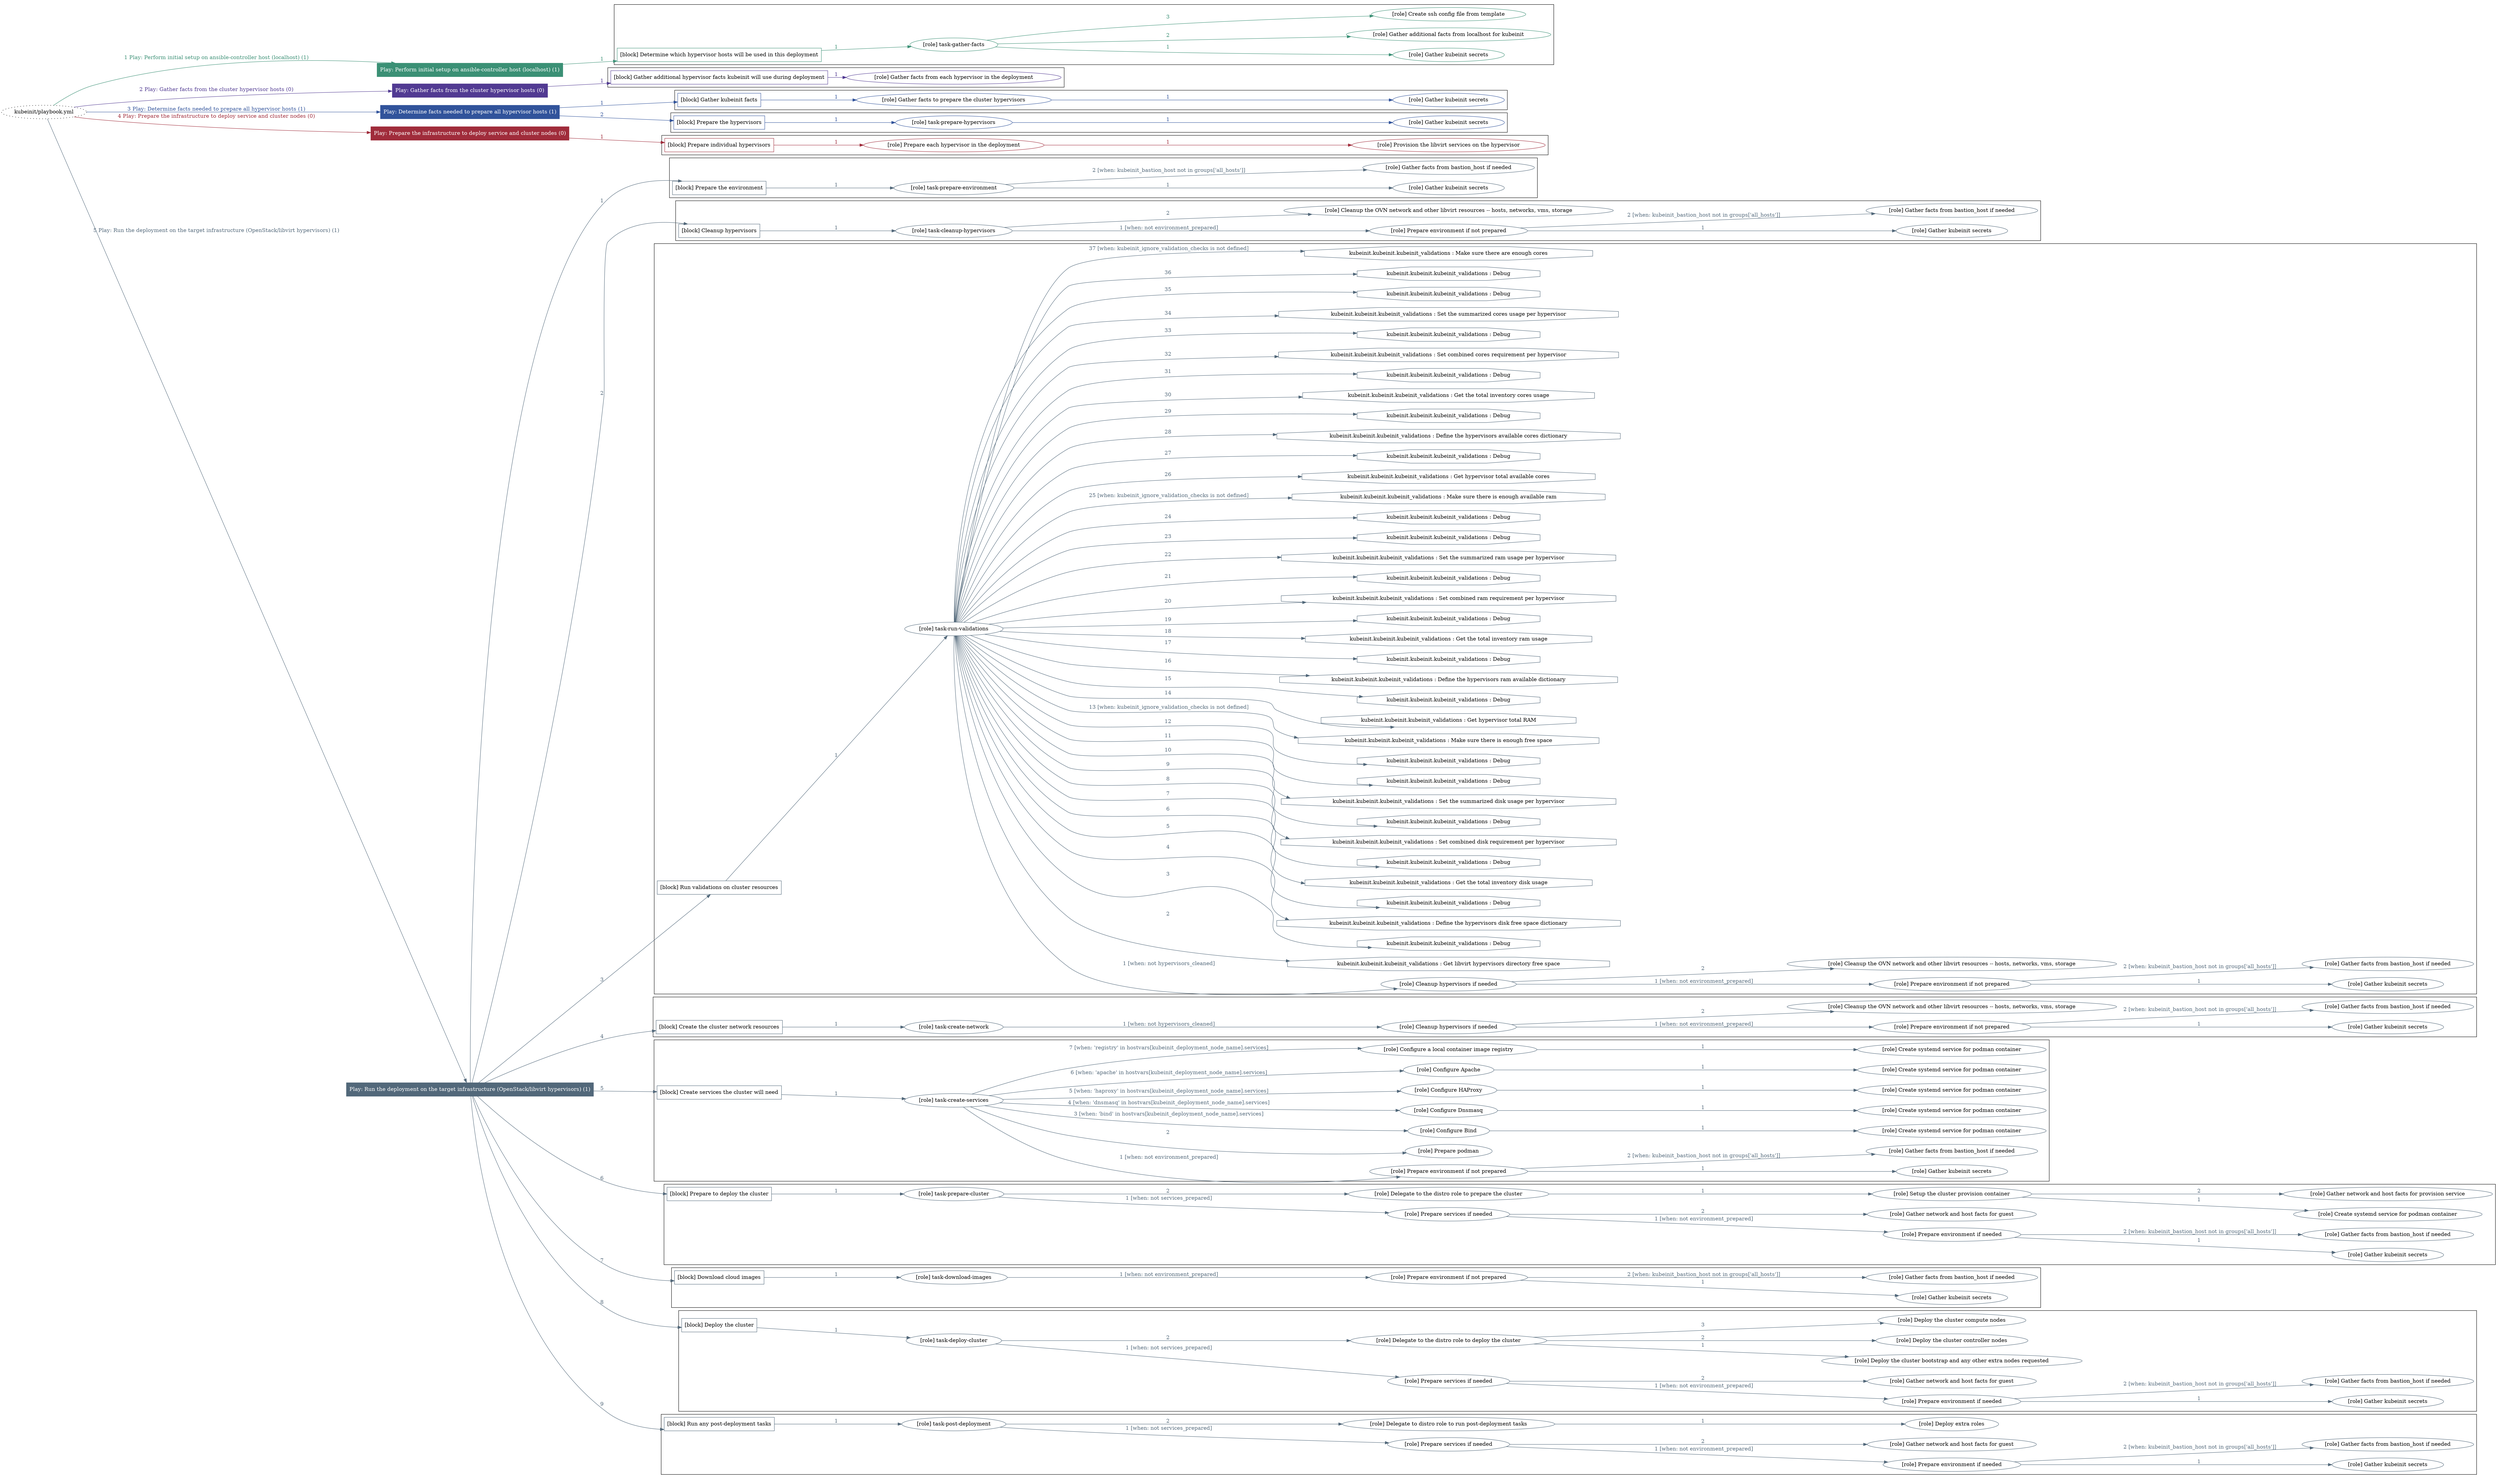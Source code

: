 digraph {
	graph [concentrate=true ordering=in rankdir=LR ratio=fill]
	edge [esep=5 sep=10]
	"kubeinit/playbook.yml" [URL="/home/runner/work/kubeinit/kubeinit/kubeinit/playbook.yml" id=playbook_5d31e60b style=dotted]
	"kubeinit/playbook.yml" -> play_1c971788 [label="1 Play: Perform initial setup on ansible-controller host (localhost) (1)" color="#3b9075" fontcolor="#3b9075" id=edge_play_1c971788 labeltooltip="1 Play: Perform initial setup on ansible-controller host (localhost) (1)" tooltip="1 Play: Perform initial setup on ansible-controller host (localhost) (1)"]
	subgraph "Play: Perform initial setup on ansible-controller host (localhost) (1)" {
		play_1c971788 [label="Play: Perform initial setup on ansible-controller host (localhost) (1)" URL="/home/runner/work/kubeinit/kubeinit/kubeinit/playbook.yml" color="#3b9075" fontcolor="#ffffff" id=play_1c971788 shape=box style=filled tooltip=localhost]
		play_1c971788 -> block_a766f382 [label=1 color="#3b9075" fontcolor="#3b9075" id=edge_block_a766f382 labeltooltip=1 tooltip=1]
		subgraph cluster_block_a766f382 {
			block_a766f382 [label="[block] Determine which hypervisor hosts will be used in this deployment" URL="/home/runner/work/kubeinit/kubeinit/kubeinit/playbook.yml" color="#3b9075" id=block_a766f382 labeltooltip="Determine which hypervisor hosts will be used in this deployment" shape=box tooltip="Determine which hypervisor hosts will be used in this deployment"]
			block_a766f382 -> role_23d8dadd [label="1 " color="#3b9075" fontcolor="#3b9075" id=edge_role_23d8dadd labeltooltip="1 " tooltip="1 "]
			subgraph "task-gather-facts" {
				role_23d8dadd [label="[role] task-gather-facts" URL="/home/runner/work/kubeinit/kubeinit/kubeinit/playbook.yml" color="#3b9075" id=role_23d8dadd tooltip="task-gather-facts"]
				role_23d8dadd -> role_c03115ad [label="1 " color="#3b9075" fontcolor="#3b9075" id=edge_role_c03115ad labeltooltip="1 " tooltip="1 "]
				subgraph "Gather kubeinit secrets" {
					role_c03115ad [label="[role] Gather kubeinit secrets" URL="/home/runner/.ansible/collections/ansible_collections/kubeinit/kubeinit/roles/kubeinit_prepare/tasks/build_hypervisors_group.yml" color="#3b9075" id=role_c03115ad tooltip="Gather kubeinit secrets"]
				}
				role_23d8dadd -> role_05a615e3 [label="2 " color="#3b9075" fontcolor="#3b9075" id=edge_role_05a615e3 labeltooltip="2 " tooltip="2 "]
				subgraph "Gather additional facts from localhost for kubeinit" {
					role_05a615e3 [label="[role] Gather additional facts from localhost for kubeinit" URL="/home/runner/.ansible/collections/ansible_collections/kubeinit/kubeinit/roles/kubeinit_prepare/tasks/build_hypervisors_group.yml" color="#3b9075" id=role_05a615e3 tooltip="Gather additional facts from localhost for kubeinit"]
				}
				role_23d8dadd -> role_00711fb8 [label="3 " color="#3b9075" fontcolor="#3b9075" id=edge_role_00711fb8 labeltooltip="3 " tooltip="3 "]
				subgraph "Create ssh config file from template" {
					role_00711fb8 [label="[role] Create ssh config file from template" URL="/home/runner/.ansible/collections/ansible_collections/kubeinit/kubeinit/roles/kubeinit_prepare/tasks/build_hypervisors_group.yml" color="#3b9075" id=role_00711fb8 tooltip="Create ssh config file from template"]
				}
			}
		}
	}
	"kubeinit/playbook.yml" -> play_32e07169 [label="2 Play: Gather facts from the cluster hypervisor hosts (0)" color="#513a92" fontcolor="#513a92" id=edge_play_32e07169 labeltooltip="2 Play: Gather facts from the cluster hypervisor hosts (0)" tooltip="2 Play: Gather facts from the cluster hypervisor hosts (0)"]
	subgraph "Play: Gather facts from the cluster hypervisor hosts (0)" {
		play_32e07169 [label="Play: Gather facts from the cluster hypervisor hosts (0)" URL="/home/runner/work/kubeinit/kubeinit/kubeinit/playbook.yml" color="#513a92" fontcolor="#ffffff" id=play_32e07169 shape=box style=filled tooltip="Play: Gather facts from the cluster hypervisor hosts (0)"]
		play_32e07169 -> block_b8dd9a0e [label=1 color="#513a92" fontcolor="#513a92" id=edge_block_b8dd9a0e labeltooltip=1 tooltip=1]
		subgraph cluster_block_b8dd9a0e {
			block_b8dd9a0e [label="[block] Gather additional hypervisor facts kubeinit will use during deployment" URL="/home/runner/work/kubeinit/kubeinit/kubeinit/playbook.yml" color="#513a92" id=block_b8dd9a0e labeltooltip="Gather additional hypervisor facts kubeinit will use during deployment" shape=box tooltip="Gather additional hypervisor facts kubeinit will use during deployment"]
			block_b8dd9a0e -> role_608d0af1 [label="1 " color="#513a92" fontcolor="#513a92" id=edge_role_608d0af1 labeltooltip="1 " tooltip="1 "]
			subgraph "Gather facts from each hypervisor in the deployment" {
				role_608d0af1 [label="[role] Gather facts from each hypervisor in the deployment" URL="/home/runner/work/kubeinit/kubeinit/kubeinit/playbook.yml" color="#513a92" id=role_608d0af1 tooltip="Gather facts from each hypervisor in the deployment"]
			}
		}
	}
	"kubeinit/playbook.yml" -> play_52f2bfef [label="3 Play: Determine facts needed to prepare all hypervisor hosts (1)" color="#31539b" fontcolor="#31539b" id=edge_play_52f2bfef labeltooltip="3 Play: Determine facts needed to prepare all hypervisor hosts (1)" tooltip="3 Play: Determine facts needed to prepare all hypervisor hosts (1)"]
	subgraph "Play: Determine facts needed to prepare all hypervisor hosts (1)" {
		play_52f2bfef [label="Play: Determine facts needed to prepare all hypervisor hosts (1)" URL="/home/runner/work/kubeinit/kubeinit/kubeinit/playbook.yml" color="#31539b" fontcolor="#ffffff" id=play_52f2bfef shape=box style=filled tooltip=localhost]
		play_52f2bfef -> block_519661fa [label=1 color="#31539b" fontcolor="#31539b" id=edge_block_519661fa labeltooltip=1 tooltip=1]
		subgraph cluster_block_519661fa {
			block_519661fa [label="[block] Gather kubeinit facts" URL="/home/runner/work/kubeinit/kubeinit/kubeinit/playbook.yml" color="#31539b" id=block_519661fa labeltooltip="Gather kubeinit facts" shape=box tooltip="Gather kubeinit facts"]
			block_519661fa -> role_8f1acb1c [label="1 " color="#31539b" fontcolor="#31539b" id=edge_role_8f1acb1c labeltooltip="1 " tooltip="1 "]
			subgraph "Gather facts to prepare the cluster hypervisors" {
				role_8f1acb1c [label="[role] Gather facts to prepare the cluster hypervisors" URL="/home/runner/work/kubeinit/kubeinit/kubeinit/playbook.yml" color="#31539b" id=role_8f1acb1c tooltip="Gather facts to prepare the cluster hypervisors"]
				role_8f1acb1c -> role_da554886 [label="1 " color="#31539b" fontcolor="#31539b" id=edge_role_da554886 labeltooltip="1 " tooltip="1 "]
				subgraph "Gather kubeinit secrets" {
					role_da554886 [label="[role] Gather kubeinit secrets" URL="/home/runner/.ansible/collections/ansible_collections/kubeinit/kubeinit/roles/kubeinit_prepare/tasks/gather_kubeinit_facts.yml" color="#31539b" id=role_da554886 tooltip="Gather kubeinit secrets"]
				}
			}
		}
		play_52f2bfef -> block_fb80df4c [label=2 color="#31539b" fontcolor="#31539b" id=edge_block_fb80df4c labeltooltip=2 tooltip=2]
		subgraph cluster_block_fb80df4c {
			block_fb80df4c [label="[block] Prepare the hypervisors" URL="/home/runner/work/kubeinit/kubeinit/kubeinit/playbook.yml" color="#31539b" id=block_fb80df4c labeltooltip="Prepare the hypervisors" shape=box tooltip="Prepare the hypervisors"]
			block_fb80df4c -> role_0a3ae1f5 [label="1 " color="#31539b" fontcolor="#31539b" id=edge_role_0a3ae1f5 labeltooltip="1 " tooltip="1 "]
			subgraph "task-prepare-hypervisors" {
				role_0a3ae1f5 [label="[role] task-prepare-hypervisors" URL="/home/runner/work/kubeinit/kubeinit/kubeinit/playbook.yml" color="#31539b" id=role_0a3ae1f5 tooltip="task-prepare-hypervisors"]
				role_0a3ae1f5 -> role_85721c47 [label="1 " color="#31539b" fontcolor="#31539b" id=edge_role_85721c47 labeltooltip="1 " tooltip="1 "]
				subgraph "Gather kubeinit secrets" {
					role_85721c47 [label="[role] Gather kubeinit secrets" URL="/home/runner/.ansible/collections/ansible_collections/kubeinit/kubeinit/roles/kubeinit_prepare/tasks/gather_kubeinit_facts.yml" color="#31539b" id=role_85721c47 tooltip="Gather kubeinit secrets"]
				}
			}
		}
	}
	"kubeinit/playbook.yml" -> play_8fa222e4 [label="4 Play: Prepare the infrastructure to deploy service and cluster nodes (0)" color="#a02c3b" fontcolor="#a02c3b" id=edge_play_8fa222e4 labeltooltip="4 Play: Prepare the infrastructure to deploy service and cluster nodes (0)" tooltip="4 Play: Prepare the infrastructure to deploy service and cluster nodes (0)"]
	subgraph "Play: Prepare the infrastructure to deploy service and cluster nodes (0)" {
		play_8fa222e4 [label="Play: Prepare the infrastructure to deploy service and cluster nodes (0)" URL="/home/runner/work/kubeinit/kubeinit/kubeinit/playbook.yml" color="#a02c3b" fontcolor="#ffffff" id=play_8fa222e4 shape=box style=filled tooltip="Play: Prepare the infrastructure to deploy service and cluster nodes (0)"]
		play_8fa222e4 -> block_1b1c7660 [label=1 color="#a02c3b" fontcolor="#a02c3b" id=edge_block_1b1c7660 labeltooltip=1 tooltip=1]
		subgraph cluster_block_1b1c7660 {
			block_1b1c7660 [label="[block] Prepare individual hypervisors" URL="/home/runner/work/kubeinit/kubeinit/kubeinit/playbook.yml" color="#a02c3b" id=block_1b1c7660 labeltooltip="Prepare individual hypervisors" shape=box tooltip="Prepare individual hypervisors"]
			block_1b1c7660 -> role_a985fdc0 [label="1 " color="#a02c3b" fontcolor="#a02c3b" id=edge_role_a985fdc0 labeltooltip="1 " tooltip="1 "]
			subgraph "Prepare each hypervisor in the deployment" {
				role_a985fdc0 [label="[role] Prepare each hypervisor in the deployment" URL="/home/runner/work/kubeinit/kubeinit/kubeinit/playbook.yml" color="#a02c3b" id=role_a985fdc0 tooltip="Prepare each hypervisor in the deployment"]
				role_a985fdc0 -> role_d16a2cc2 [label="1 " color="#a02c3b" fontcolor="#a02c3b" id=edge_role_d16a2cc2 labeltooltip="1 " tooltip="1 "]
				subgraph "Provision the libvirt services on the hypervisor" {
					role_d16a2cc2 [label="[role] Provision the libvirt services on the hypervisor" URL="/home/runner/.ansible/collections/ansible_collections/kubeinit/kubeinit/roles/kubeinit_prepare/tasks/prepare_hypervisor.yml" color="#a02c3b" id=role_d16a2cc2 tooltip="Provision the libvirt services on the hypervisor"]
				}
			}
		}
	}
	"kubeinit/playbook.yml" -> play_1e77729e [label="5 Play: Run the deployment on the target infrastructure (OpenStack/libvirt hypervisors) (1)" color="#52687a" fontcolor="#52687a" id=edge_play_1e77729e labeltooltip="5 Play: Run the deployment on the target infrastructure (OpenStack/libvirt hypervisors) (1)" tooltip="5 Play: Run the deployment on the target infrastructure (OpenStack/libvirt hypervisors) (1)"]
	subgraph "Play: Run the deployment on the target infrastructure (OpenStack/libvirt hypervisors) (1)" {
		play_1e77729e [label="Play: Run the deployment on the target infrastructure (OpenStack/libvirt hypervisors) (1)" URL="/home/runner/work/kubeinit/kubeinit/kubeinit/playbook.yml" color="#52687a" fontcolor="#ffffff" id=play_1e77729e shape=box style=filled tooltip=localhost]
		play_1e77729e -> block_b70d5b44 [label=1 color="#52687a" fontcolor="#52687a" id=edge_block_b70d5b44 labeltooltip=1 tooltip=1]
		subgraph cluster_block_b70d5b44 {
			block_b70d5b44 [label="[block] Prepare the environment" URL="/home/runner/work/kubeinit/kubeinit/kubeinit/playbook.yml" color="#52687a" id=block_b70d5b44 labeltooltip="Prepare the environment" shape=box tooltip="Prepare the environment"]
			block_b70d5b44 -> role_f76ea61f [label="1 " color="#52687a" fontcolor="#52687a" id=edge_role_f76ea61f labeltooltip="1 " tooltip="1 "]
			subgraph "task-prepare-environment" {
				role_f76ea61f [label="[role] task-prepare-environment" URL="/home/runner/work/kubeinit/kubeinit/kubeinit/playbook.yml" color="#52687a" id=role_f76ea61f tooltip="task-prepare-environment"]
				role_f76ea61f -> role_86f7e32a [label="1 " color="#52687a" fontcolor="#52687a" id=edge_role_86f7e32a labeltooltip="1 " tooltip="1 "]
				subgraph "Gather kubeinit secrets" {
					role_86f7e32a [label="[role] Gather kubeinit secrets" URL="/home/runner/.ansible/collections/ansible_collections/kubeinit/kubeinit/roles/kubeinit_prepare/tasks/gather_kubeinit_facts.yml" color="#52687a" id=role_86f7e32a tooltip="Gather kubeinit secrets"]
				}
				role_f76ea61f -> role_10514e14 [label="2 [when: kubeinit_bastion_host not in groups['all_hosts']]" color="#52687a" fontcolor="#52687a" id=edge_role_10514e14 labeltooltip="2 [when: kubeinit_bastion_host not in groups['all_hosts']]" tooltip="2 [when: kubeinit_bastion_host not in groups['all_hosts']]"]
				subgraph "Gather facts from bastion_host if needed" {
					role_10514e14 [label="[role] Gather facts from bastion_host if needed" URL="/home/runner/.ansible/collections/ansible_collections/kubeinit/kubeinit/roles/kubeinit_prepare/tasks/main.yml" color="#52687a" id=role_10514e14 tooltip="Gather facts from bastion_host if needed"]
				}
			}
		}
		play_1e77729e -> block_bf39ce53 [label=2 color="#52687a" fontcolor="#52687a" id=edge_block_bf39ce53 labeltooltip=2 tooltip=2]
		subgraph cluster_block_bf39ce53 {
			block_bf39ce53 [label="[block] Cleanup hypervisors" URL="/home/runner/work/kubeinit/kubeinit/kubeinit/playbook.yml" color="#52687a" id=block_bf39ce53 labeltooltip="Cleanup hypervisors" shape=box tooltip="Cleanup hypervisors"]
			block_bf39ce53 -> role_2d940ea6 [label="1 " color="#52687a" fontcolor="#52687a" id=edge_role_2d940ea6 labeltooltip="1 " tooltip="1 "]
			subgraph "task-cleanup-hypervisors" {
				role_2d940ea6 [label="[role] task-cleanup-hypervisors" URL="/home/runner/work/kubeinit/kubeinit/kubeinit/playbook.yml" color="#52687a" id=role_2d940ea6 tooltip="task-cleanup-hypervisors"]
				role_2d940ea6 -> role_dfc39e0d [label="1 [when: not environment_prepared]" color="#52687a" fontcolor="#52687a" id=edge_role_dfc39e0d labeltooltip="1 [when: not environment_prepared]" tooltip="1 [when: not environment_prepared]"]
				subgraph "Prepare environment if not prepared" {
					role_dfc39e0d [label="[role] Prepare environment if not prepared" URL="/home/runner/.ansible/collections/ansible_collections/kubeinit/kubeinit/roles/kubeinit_libvirt/tasks/cleanup_hypervisors.yml" color="#52687a" id=role_dfc39e0d tooltip="Prepare environment if not prepared"]
					role_dfc39e0d -> role_b5c65786 [label="1 " color="#52687a" fontcolor="#52687a" id=edge_role_b5c65786 labeltooltip="1 " tooltip="1 "]
					subgraph "Gather kubeinit secrets" {
						role_b5c65786 [label="[role] Gather kubeinit secrets" URL="/home/runner/.ansible/collections/ansible_collections/kubeinit/kubeinit/roles/kubeinit_prepare/tasks/gather_kubeinit_facts.yml" color="#52687a" id=role_b5c65786 tooltip="Gather kubeinit secrets"]
					}
					role_dfc39e0d -> role_4a2d4b5d [label="2 [when: kubeinit_bastion_host not in groups['all_hosts']]" color="#52687a" fontcolor="#52687a" id=edge_role_4a2d4b5d labeltooltip="2 [when: kubeinit_bastion_host not in groups['all_hosts']]" tooltip="2 [when: kubeinit_bastion_host not in groups['all_hosts']]"]
					subgraph "Gather facts from bastion_host if needed" {
						role_4a2d4b5d [label="[role] Gather facts from bastion_host if needed" URL="/home/runner/.ansible/collections/ansible_collections/kubeinit/kubeinit/roles/kubeinit_prepare/tasks/main.yml" color="#52687a" id=role_4a2d4b5d tooltip="Gather facts from bastion_host if needed"]
					}
				}
				role_2d940ea6 -> role_8d423ed2 [label="2 " color="#52687a" fontcolor="#52687a" id=edge_role_8d423ed2 labeltooltip="2 " tooltip="2 "]
				subgraph "Cleanup the OVN network and other libvirt resources -- hosts, networks, vms, storage" {
					role_8d423ed2 [label="[role] Cleanup the OVN network and other libvirt resources -- hosts, networks, vms, storage" URL="/home/runner/.ansible/collections/ansible_collections/kubeinit/kubeinit/roles/kubeinit_libvirt/tasks/cleanup_hypervisors.yml" color="#52687a" id=role_8d423ed2 tooltip="Cleanup the OVN network and other libvirt resources -- hosts, networks, vms, storage"]
				}
			}
		}
		play_1e77729e -> block_95c84ca3 [label=3 color="#52687a" fontcolor="#52687a" id=edge_block_95c84ca3 labeltooltip=3 tooltip=3]
		subgraph cluster_block_95c84ca3 {
			block_95c84ca3 [label="[block] Run validations on cluster resources" URL="/home/runner/work/kubeinit/kubeinit/kubeinit/playbook.yml" color="#52687a" id=block_95c84ca3 labeltooltip="Run validations on cluster resources" shape=box tooltip="Run validations on cluster resources"]
			block_95c84ca3 -> role_ff6bd413 [label="1 " color="#52687a" fontcolor="#52687a" id=edge_role_ff6bd413 labeltooltip="1 " tooltip="1 "]
			subgraph "task-run-validations" {
				role_ff6bd413 [label="[role] task-run-validations" URL="/home/runner/work/kubeinit/kubeinit/kubeinit/playbook.yml" color="#52687a" id=role_ff6bd413 tooltip="task-run-validations"]
				role_ff6bd413 -> role_a6c9bdfe [label="1 [when: not hypervisors_cleaned]" color="#52687a" fontcolor="#52687a" id=edge_role_a6c9bdfe labeltooltip="1 [when: not hypervisors_cleaned]" tooltip="1 [when: not hypervisors_cleaned]"]
				subgraph "Cleanup hypervisors if needed" {
					role_a6c9bdfe [label="[role] Cleanup hypervisors if needed" URL="/home/runner/.ansible/collections/ansible_collections/kubeinit/kubeinit/roles/kubeinit_validations/tasks/main.yml" color="#52687a" id=role_a6c9bdfe tooltip="Cleanup hypervisors if needed"]
					role_a6c9bdfe -> role_f3083b2d [label="1 [when: not environment_prepared]" color="#52687a" fontcolor="#52687a" id=edge_role_f3083b2d labeltooltip="1 [when: not environment_prepared]" tooltip="1 [when: not environment_prepared]"]
					subgraph "Prepare environment if not prepared" {
						role_f3083b2d [label="[role] Prepare environment if not prepared" URL="/home/runner/.ansible/collections/ansible_collections/kubeinit/kubeinit/roles/kubeinit_libvirt/tasks/cleanup_hypervisors.yml" color="#52687a" id=role_f3083b2d tooltip="Prepare environment if not prepared"]
						role_f3083b2d -> role_7a4421e3 [label="1 " color="#52687a" fontcolor="#52687a" id=edge_role_7a4421e3 labeltooltip="1 " tooltip="1 "]
						subgraph "Gather kubeinit secrets" {
							role_7a4421e3 [label="[role] Gather kubeinit secrets" URL="/home/runner/.ansible/collections/ansible_collections/kubeinit/kubeinit/roles/kubeinit_prepare/tasks/gather_kubeinit_facts.yml" color="#52687a" id=role_7a4421e3 tooltip="Gather kubeinit secrets"]
						}
						role_f3083b2d -> role_6cd1233b [label="2 [when: kubeinit_bastion_host not in groups['all_hosts']]" color="#52687a" fontcolor="#52687a" id=edge_role_6cd1233b labeltooltip="2 [when: kubeinit_bastion_host not in groups['all_hosts']]" tooltip="2 [when: kubeinit_bastion_host not in groups['all_hosts']]"]
						subgraph "Gather facts from bastion_host if needed" {
							role_6cd1233b [label="[role] Gather facts from bastion_host if needed" URL="/home/runner/.ansible/collections/ansible_collections/kubeinit/kubeinit/roles/kubeinit_prepare/tasks/main.yml" color="#52687a" id=role_6cd1233b tooltip="Gather facts from bastion_host if needed"]
						}
					}
					role_a6c9bdfe -> role_ae08d37c [label="2 " color="#52687a" fontcolor="#52687a" id=edge_role_ae08d37c labeltooltip="2 " tooltip="2 "]
					subgraph "Cleanup the OVN network and other libvirt resources -- hosts, networks, vms, storage" {
						role_ae08d37c [label="[role] Cleanup the OVN network and other libvirt resources -- hosts, networks, vms, storage" URL="/home/runner/.ansible/collections/ansible_collections/kubeinit/kubeinit/roles/kubeinit_libvirt/tasks/cleanup_hypervisors.yml" color="#52687a" id=role_ae08d37c tooltip="Cleanup the OVN network and other libvirt resources -- hosts, networks, vms, storage"]
					}
				}
				task_b4bfee08 [label="kubeinit.kubeinit.kubeinit_validations : Get libvirt hypervisors directory free space" URL="/home/runner/.ansible/collections/ansible_collections/kubeinit/kubeinit/roles/kubeinit_validations/tasks/10_libvirt_free_space.yml" color="#52687a" id=task_b4bfee08 shape=octagon tooltip="kubeinit.kubeinit.kubeinit_validations : Get libvirt hypervisors directory free space"]
				role_ff6bd413 -> task_b4bfee08 [label="2 " color="#52687a" fontcolor="#52687a" id=edge_task_b4bfee08 labeltooltip="2 " tooltip="2 "]
				task_ca180011 [label="kubeinit.kubeinit.kubeinit_validations : Debug" URL="/home/runner/.ansible/collections/ansible_collections/kubeinit/kubeinit/roles/kubeinit_validations/tasks/10_libvirt_free_space.yml" color="#52687a" id=task_ca180011 shape=octagon tooltip="kubeinit.kubeinit.kubeinit_validations : Debug"]
				role_ff6bd413 -> task_ca180011 [label="3 " color="#52687a" fontcolor="#52687a" id=edge_task_ca180011 labeltooltip="3 " tooltip="3 "]
				task_59ee5758 [label="kubeinit.kubeinit.kubeinit_validations : Define the hypervisors disk free space dictionary" URL="/home/runner/.ansible/collections/ansible_collections/kubeinit/kubeinit/roles/kubeinit_validations/tasks/10_libvirt_free_space.yml" color="#52687a" id=task_59ee5758 shape=octagon tooltip="kubeinit.kubeinit.kubeinit_validations : Define the hypervisors disk free space dictionary"]
				role_ff6bd413 -> task_59ee5758 [label="4 " color="#52687a" fontcolor="#52687a" id=edge_task_59ee5758 labeltooltip="4 " tooltip="4 "]
				task_98c0adae [label="kubeinit.kubeinit.kubeinit_validations : Debug" URL="/home/runner/.ansible/collections/ansible_collections/kubeinit/kubeinit/roles/kubeinit_validations/tasks/10_libvirt_free_space.yml" color="#52687a" id=task_98c0adae shape=octagon tooltip="kubeinit.kubeinit.kubeinit_validations : Debug"]
				role_ff6bd413 -> task_98c0adae [label="5 " color="#52687a" fontcolor="#52687a" id=edge_task_98c0adae labeltooltip="5 " tooltip="5 "]
				task_368d205d [label="kubeinit.kubeinit.kubeinit_validations : Get the total inventory disk usage" URL="/home/runner/.ansible/collections/ansible_collections/kubeinit/kubeinit/roles/kubeinit_validations/tasks/10_libvirt_free_space.yml" color="#52687a" id=task_368d205d shape=octagon tooltip="kubeinit.kubeinit.kubeinit_validations : Get the total inventory disk usage"]
				role_ff6bd413 -> task_368d205d [label="6 " color="#52687a" fontcolor="#52687a" id=edge_task_368d205d labeltooltip="6 " tooltip="6 "]
				task_a45945c9 [label="kubeinit.kubeinit.kubeinit_validations : Debug" URL="/home/runner/.ansible/collections/ansible_collections/kubeinit/kubeinit/roles/kubeinit_validations/tasks/10_libvirt_free_space.yml" color="#52687a" id=task_a45945c9 shape=octagon tooltip="kubeinit.kubeinit.kubeinit_validations : Debug"]
				role_ff6bd413 -> task_a45945c9 [label="7 " color="#52687a" fontcolor="#52687a" id=edge_task_a45945c9 labeltooltip="7 " tooltip="7 "]
				task_bf499e84 [label="kubeinit.kubeinit.kubeinit_validations : Set combined disk requirement per hypervisor" URL="/home/runner/.ansible/collections/ansible_collections/kubeinit/kubeinit/roles/kubeinit_validations/tasks/10_libvirt_free_space.yml" color="#52687a" id=task_bf499e84 shape=octagon tooltip="kubeinit.kubeinit.kubeinit_validations : Set combined disk requirement per hypervisor"]
				role_ff6bd413 -> task_bf499e84 [label="8 " color="#52687a" fontcolor="#52687a" id=edge_task_bf499e84 labeltooltip="8 " tooltip="8 "]
				task_5a5d5cfe [label="kubeinit.kubeinit.kubeinit_validations : Debug" URL="/home/runner/.ansible/collections/ansible_collections/kubeinit/kubeinit/roles/kubeinit_validations/tasks/10_libvirt_free_space.yml" color="#52687a" id=task_5a5d5cfe shape=octagon tooltip="kubeinit.kubeinit.kubeinit_validations : Debug"]
				role_ff6bd413 -> task_5a5d5cfe [label="9 " color="#52687a" fontcolor="#52687a" id=edge_task_5a5d5cfe labeltooltip="9 " tooltip="9 "]
				task_9123ff77 [label="kubeinit.kubeinit.kubeinit_validations : Set the summarized disk usage per hypervisor" URL="/home/runner/.ansible/collections/ansible_collections/kubeinit/kubeinit/roles/kubeinit_validations/tasks/10_libvirt_free_space.yml" color="#52687a" id=task_9123ff77 shape=octagon tooltip="kubeinit.kubeinit.kubeinit_validations : Set the summarized disk usage per hypervisor"]
				role_ff6bd413 -> task_9123ff77 [label="10 " color="#52687a" fontcolor="#52687a" id=edge_task_9123ff77 labeltooltip="10 " tooltip="10 "]
				task_a88e5341 [label="kubeinit.kubeinit.kubeinit_validations : Debug" URL="/home/runner/.ansible/collections/ansible_collections/kubeinit/kubeinit/roles/kubeinit_validations/tasks/10_libvirt_free_space.yml" color="#52687a" id=task_a88e5341 shape=octagon tooltip="kubeinit.kubeinit.kubeinit_validations : Debug"]
				role_ff6bd413 -> task_a88e5341 [label="11 " color="#52687a" fontcolor="#52687a" id=edge_task_a88e5341 labeltooltip="11 " tooltip="11 "]
				task_e7311dde [label="kubeinit.kubeinit.kubeinit_validations : Debug" URL="/home/runner/.ansible/collections/ansible_collections/kubeinit/kubeinit/roles/kubeinit_validations/tasks/10_libvirt_free_space.yml" color="#52687a" id=task_e7311dde shape=octagon tooltip="kubeinit.kubeinit.kubeinit_validations : Debug"]
				role_ff6bd413 -> task_e7311dde [label="12 " color="#52687a" fontcolor="#52687a" id=edge_task_e7311dde labeltooltip="12 " tooltip="12 "]
				task_8abfeace [label="kubeinit.kubeinit.kubeinit_validations : Make sure there is enough free space" URL="/home/runner/.ansible/collections/ansible_collections/kubeinit/kubeinit/roles/kubeinit_validations/tasks/10_libvirt_free_space.yml" color="#52687a" id=task_8abfeace shape=octagon tooltip="kubeinit.kubeinit.kubeinit_validations : Make sure there is enough free space"]
				role_ff6bd413 -> task_8abfeace [label="13 [when: kubeinit_ignore_validation_checks is not defined]" color="#52687a" fontcolor="#52687a" id=edge_task_8abfeace labeltooltip="13 [when: kubeinit_ignore_validation_checks is not defined]" tooltip="13 [when: kubeinit_ignore_validation_checks is not defined]"]
				task_496f4e37 [label="kubeinit.kubeinit.kubeinit_validations : Get hypervisor total RAM" URL="/home/runner/.ansible/collections/ansible_collections/kubeinit/kubeinit/roles/kubeinit_validations/tasks/20_libvirt_available_ram.yml" color="#52687a" id=task_496f4e37 shape=octagon tooltip="kubeinit.kubeinit.kubeinit_validations : Get hypervisor total RAM"]
				role_ff6bd413 -> task_496f4e37 [label="14 " color="#52687a" fontcolor="#52687a" id=edge_task_496f4e37 labeltooltip="14 " tooltip="14 "]
				task_0c6bcef4 [label="kubeinit.kubeinit.kubeinit_validations : Debug" URL="/home/runner/.ansible/collections/ansible_collections/kubeinit/kubeinit/roles/kubeinit_validations/tasks/20_libvirt_available_ram.yml" color="#52687a" id=task_0c6bcef4 shape=octagon tooltip="kubeinit.kubeinit.kubeinit_validations : Debug"]
				role_ff6bd413 -> task_0c6bcef4 [label="15 " color="#52687a" fontcolor="#52687a" id=edge_task_0c6bcef4 labeltooltip="15 " tooltip="15 "]
				task_7ff49683 [label="kubeinit.kubeinit.kubeinit_validations : Define the hypervisors ram available dictionary" URL="/home/runner/.ansible/collections/ansible_collections/kubeinit/kubeinit/roles/kubeinit_validations/tasks/20_libvirt_available_ram.yml" color="#52687a" id=task_7ff49683 shape=octagon tooltip="kubeinit.kubeinit.kubeinit_validations : Define the hypervisors ram available dictionary"]
				role_ff6bd413 -> task_7ff49683 [label="16 " color="#52687a" fontcolor="#52687a" id=edge_task_7ff49683 labeltooltip="16 " tooltip="16 "]
				task_3d96d1df [label="kubeinit.kubeinit.kubeinit_validations : Debug" URL="/home/runner/.ansible/collections/ansible_collections/kubeinit/kubeinit/roles/kubeinit_validations/tasks/20_libvirt_available_ram.yml" color="#52687a" id=task_3d96d1df shape=octagon tooltip="kubeinit.kubeinit.kubeinit_validations : Debug"]
				role_ff6bd413 -> task_3d96d1df [label="17 " color="#52687a" fontcolor="#52687a" id=edge_task_3d96d1df labeltooltip="17 " tooltip="17 "]
				task_9628f83b [label="kubeinit.kubeinit.kubeinit_validations : Get the total inventory ram usage" URL="/home/runner/.ansible/collections/ansible_collections/kubeinit/kubeinit/roles/kubeinit_validations/tasks/20_libvirt_available_ram.yml" color="#52687a" id=task_9628f83b shape=octagon tooltip="kubeinit.kubeinit.kubeinit_validations : Get the total inventory ram usage"]
				role_ff6bd413 -> task_9628f83b [label="18 " color="#52687a" fontcolor="#52687a" id=edge_task_9628f83b labeltooltip="18 " tooltip="18 "]
				task_682b9bb8 [label="kubeinit.kubeinit.kubeinit_validations : Debug" URL="/home/runner/.ansible/collections/ansible_collections/kubeinit/kubeinit/roles/kubeinit_validations/tasks/20_libvirt_available_ram.yml" color="#52687a" id=task_682b9bb8 shape=octagon tooltip="kubeinit.kubeinit.kubeinit_validations : Debug"]
				role_ff6bd413 -> task_682b9bb8 [label="19 " color="#52687a" fontcolor="#52687a" id=edge_task_682b9bb8 labeltooltip="19 " tooltip="19 "]
				task_dc04aaf4 [label="kubeinit.kubeinit.kubeinit_validations : Set combined ram requirement per hypervisor" URL="/home/runner/.ansible/collections/ansible_collections/kubeinit/kubeinit/roles/kubeinit_validations/tasks/20_libvirt_available_ram.yml" color="#52687a" id=task_dc04aaf4 shape=octagon tooltip="kubeinit.kubeinit.kubeinit_validations : Set combined ram requirement per hypervisor"]
				role_ff6bd413 -> task_dc04aaf4 [label="20 " color="#52687a" fontcolor="#52687a" id=edge_task_dc04aaf4 labeltooltip="20 " tooltip="20 "]
				task_866ce167 [label="kubeinit.kubeinit.kubeinit_validations : Debug" URL="/home/runner/.ansible/collections/ansible_collections/kubeinit/kubeinit/roles/kubeinit_validations/tasks/20_libvirt_available_ram.yml" color="#52687a" id=task_866ce167 shape=octagon tooltip="kubeinit.kubeinit.kubeinit_validations : Debug"]
				role_ff6bd413 -> task_866ce167 [label="21 " color="#52687a" fontcolor="#52687a" id=edge_task_866ce167 labeltooltip="21 " tooltip="21 "]
				task_3c3ea987 [label="kubeinit.kubeinit.kubeinit_validations : Set the summarized ram usage per hypervisor" URL="/home/runner/.ansible/collections/ansible_collections/kubeinit/kubeinit/roles/kubeinit_validations/tasks/20_libvirt_available_ram.yml" color="#52687a" id=task_3c3ea987 shape=octagon tooltip="kubeinit.kubeinit.kubeinit_validations : Set the summarized ram usage per hypervisor"]
				role_ff6bd413 -> task_3c3ea987 [label="22 " color="#52687a" fontcolor="#52687a" id=edge_task_3c3ea987 labeltooltip="22 " tooltip="22 "]
				task_b2548088 [label="kubeinit.kubeinit.kubeinit_validations : Debug" URL="/home/runner/.ansible/collections/ansible_collections/kubeinit/kubeinit/roles/kubeinit_validations/tasks/20_libvirt_available_ram.yml" color="#52687a" id=task_b2548088 shape=octagon tooltip="kubeinit.kubeinit.kubeinit_validations : Debug"]
				role_ff6bd413 -> task_b2548088 [label="23 " color="#52687a" fontcolor="#52687a" id=edge_task_b2548088 labeltooltip="23 " tooltip="23 "]
				task_8583f4f5 [label="kubeinit.kubeinit.kubeinit_validations : Debug" URL="/home/runner/.ansible/collections/ansible_collections/kubeinit/kubeinit/roles/kubeinit_validations/tasks/20_libvirt_available_ram.yml" color="#52687a" id=task_8583f4f5 shape=octagon tooltip="kubeinit.kubeinit.kubeinit_validations : Debug"]
				role_ff6bd413 -> task_8583f4f5 [label="24 " color="#52687a" fontcolor="#52687a" id=edge_task_8583f4f5 labeltooltip="24 " tooltip="24 "]
				task_1204bde9 [label="kubeinit.kubeinit.kubeinit_validations : Make sure there is enough available ram" URL="/home/runner/.ansible/collections/ansible_collections/kubeinit/kubeinit/roles/kubeinit_validations/tasks/20_libvirt_available_ram.yml" color="#52687a" id=task_1204bde9 shape=octagon tooltip="kubeinit.kubeinit.kubeinit_validations : Make sure there is enough available ram"]
				role_ff6bd413 -> task_1204bde9 [label="25 [when: kubeinit_ignore_validation_checks is not defined]" color="#52687a" fontcolor="#52687a" id=edge_task_1204bde9 labeltooltip="25 [when: kubeinit_ignore_validation_checks is not defined]" tooltip="25 [when: kubeinit_ignore_validation_checks is not defined]"]
				task_3be66d65 [label="kubeinit.kubeinit.kubeinit_validations : Get hypervisor total available cores" URL="/home/runner/.ansible/collections/ansible_collections/kubeinit/kubeinit/roles/kubeinit_validations/tasks/30_libvirt_check_cpu_cores.yml" color="#52687a" id=task_3be66d65 shape=octagon tooltip="kubeinit.kubeinit.kubeinit_validations : Get hypervisor total available cores"]
				role_ff6bd413 -> task_3be66d65 [label="26 " color="#52687a" fontcolor="#52687a" id=edge_task_3be66d65 labeltooltip="26 " tooltip="26 "]
				task_b7f00bfd [label="kubeinit.kubeinit.kubeinit_validations : Debug" URL="/home/runner/.ansible/collections/ansible_collections/kubeinit/kubeinit/roles/kubeinit_validations/tasks/30_libvirt_check_cpu_cores.yml" color="#52687a" id=task_b7f00bfd shape=octagon tooltip="kubeinit.kubeinit.kubeinit_validations : Debug"]
				role_ff6bd413 -> task_b7f00bfd [label="27 " color="#52687a" fontcolor="#52687a" id=edge_task_b7f00bfd labeltooltip="27 " tooltip="27 "]
				task_fd317a60 [label="kubeinit.kubeinit.kubeinit_validations : Define the hypervisors available cores dictionary" URL="/home/runner/.ansible/collections/ansible_collections/kubeinit/kubeinit/roles/kubeinit_validations/tasks/30_libvirt_check_cpu_cores.yml" color="#52687a" id=task_fd317a60 shape=octagon tooltip="kubeinit.kubeinit.kubeinit_validations : Define the hypervisors available cores dictionary"]
				role_ff6bd413 -> task_fd317a60 [label="28 " color="#52687a" fontcolor="#52687a" id=edge_task_fd317a60 labeltooltip="28 " tooltip="28 "]
				task_940f94dc [label="kubeinit.kubeinit.kubeinit_validations : Debug" URL="/home/runner/.ansible/collections/ansible_collections/kubeinit/kubeinit/roles/kubeinit_validations/tasks/30_libvirt_check_cpu_cores.yml" color="#52687a" id=task_940f94dc shape=octagon tooltip="kubeinit.kubeinit.kubeinit_validations : Debug"]
				role_ff6bd413 -> task_940f94dc [label="29 " color="#52687a" fontcolor="#52687a" id=edge_task_940f94dc labeltooltip="29 " tooltip="29 "]
				task_0b914396 [label="kubeinit.kubeinit.kubeinit_validations : Get the total inventory cores usage" URL="/home/runner/.ansible/collections/ansible_collections/kubeinit/kubeinit/roles/kubeinit_validations/tasks/30_libvirt_check_cpu_cores.yml" color="#52687a" id=task_0b914396 shape=octagon tooltip="kubeinit.kubeinit.kubeinit_validations : Get the total inventory cores usage"]
				role_ff6bd413 -> task_0b914396 [label="30 " color="#52687a" fontcolor="#52687a" id=edge_task_0b914396 labeltooltip="30 " tooltip="30 "]
				task_2009fe69 [label="kubeinit.kubeinit.kubeinit_validations : Debug" URL="/home/runner/.ansible/collections/ansible_collections/kubeinit/kubeinit/roles/kubeinit_validations/tasks/30_libvirt_check_cpu_cores.yml" color="#52687a" id=task_2009fe69 shape=octagon tooltip="kubeinit.kubeinit.kubeinit_validations : Debug"]
				role_ff6bd413 -> task_2009fe69 [label="31 " color="#52687a" fontcolor="#52687a" id=edge_task_2009fe69 labeltooltip="31 " tooltip="31 "]
				task_60bdf27b [label="kubeinit.kubeinit.kubeinit_validations : Set combined cores requirement per hypervisor" URL="/home/runner/.ansible/collections/ansible_collections/kubeinit/kubeinit/roles/kubeinit_validations/tasks/30_libvirt_check_cpu_cores.yml" color="#52687a" id=task_60bdf27b shape=octagon tooltip="kubeinit.kubeinit.kubeinit_validations : Set combined cores requirement per hypervisor"]
				role_ff6bd413 -> task_60bdf27b [label="32 " color="#52687a" fontcolor="#52687a" id=edge_task_60bdf27b labeltooltip="32 " tooltip="32 "]
				task_72041c0f [label="kubeinit.kubeinit.kubeinit_validations : Debug" URL="/home/runner/.ansible/collections/ansible_collections/kubeinit/kubeinit/roles/kubeinit_validations/tasks/30_libvirt_check_cpu_cores.yml" color="#52687a" id=task_72041c0f shape=octagon tooltip="kubeinit.kubeinit.kubeinit_validations : Debug"]
				role_ff6bd413 -> task_72041c0f [label="33 " color="#52687a" fontcolor="#52687a" id=edge_task_72041c0f labeltooltip="33 " tooltip="33 "]
				task_9c6ad667 [label="kubeinit.kubeinit.kubeinit_validations : Set the summarized cores usage per hypervisor" URL="/home/runner/.ansible/collections/ansible_collections/kubeinit/kubeinit/roles/kubeinit_validations/tasks/30_libvirt_check_cpu_cores.yml" color="#52687a" id=task_9c6ad667 shape=octagon tooltip="kubeinit.kubeinit.kubeinit_validations : Set the summarized cores usage per hypervisor"]
				role_ff6bd413 -> task_9c6ad667 [label="34 " color="#52687a" fontcolor="#52687a" id=edge_task_9c6ad667 labeltooltip="34 " tooltip="34 "]
				task_828369ea [label="kubeinit.kubeinit.kubeinit_validations : Debug" URL="/home/runner/.ansible/collections/ansible_collections/kubeinit/kubeinit/roles/kubeinit_validations/tasks/30_libvirt_check_cpu_cores.yml" color="#52687a" id=task_828369ea shape=octagon tooltip="kubeinit.kubeinit.kubeinit_validations : Debug"]
				role_ff6bd413 -> task_828369ea [label="35 " color="#52687a" fontcolor="#52687a" id=edge_task_828369ea labeltooltip="35 " tooltip="35 "]
				task_f3c2a79a [label="kubeinit.kubeinit.kubeinit_validations : Debug" URL="/home/runner/.ansible/collections/ansible_collections/kubeinit/kubeinit/roles/kubeinit_validations/tasks/30_libvirt_check_cpu_cores.yml" color="#52687a" id=task_f3c2a79a shape=octagon tooltip="kubeinit.kubeinit.kubeinit_validations : Debug"]
				role_ff6bd413 -> task_f3c2a79a [label="36 " color="#52687a" fontcolor="#52687a" id=edge_task_f3c2a79a labeltooltip="36 " tooltip="36 "]
				task_043902b6 [label="kubeinit.kubeinit.kubeinit_validations : Make sure there are enough cores" URL="/home/runner/.ansible/collections/ansible_collections/kubeinit/kubeinit/roles/kubeinit_validations/tasks/30_libvirt_check_cpu_cores.yml" color="#52687a" id=task_043902b6 shape=octagon tooltip="kubeinit.kubeinit.kubeinit_validations : Make sure there are enough cores"]
				role_ff6bd413 -> task_043902b6 [label="37 [when: kubeinit_ignore_validation_checks is not defined]" color="#52687a" fontcolor="#52687a" id=edge_task_043902b6 labeltooltip="37 [when: kubeinit_ignore_validation_checks is not defined]" tooltip="37 [when: kubeinit_ignore_validation_checks is not defined]"]
			}
		}
		play_1e77729e -> block_15fce9ea [label=4 color="#52687a" fontcolor="#52687a" id=edge_block_15fce9ea labeltooltip=4 tooltip=4]
		subgraph cluster_block_15fce9ea {
			block_15fce9ea [label="[block] Create the cluster network resources" URL="/home/runner/work/kubeinit/kubeinit/kubeinit/playbook.yml" color="#52687a" id=block_15fce9ea labeltooltip="Create the cluster network resources" shape=box tooltip="Create the cluster network resources"]
			block_15fce9ea -> role_1c0a920c [label="1 " color="#52687a" fontcolor="#52687a" id=edge_role_1c0a920c labeltooltip="1 " tooltip="1 "]
			subgraph "task-create-network" {
				role_1c0a920c [label="[role] task-create-network" URL="/home/runner/work/kubeinit/kubeinit/kubeinit/playbook.yml" color="#52687a" id=role_1c0a920c tooltip="task-create-network"]
				role_1c0a920c -> role_82eaf488 [label="1 [when: not hypervisors_cleaned]" color="#52687a" fontcolor="#52687a" id=edge_role_82eaf488 labeltooltip="1 [when: not hypervisors_cleaned]" tooltip="1 [when: not hypervisors_cleaned]"]
				subgraph "Cleanup hypervisors if needed" {
					role_82eaf488 [label="[role] Cleanup hypervisors if needed" URL="/home/runner/.ansible/collections/ansible_collections/kubeinit/kubeinit/roles/kubeinit_libvirt/tasks/create_network.yml" color="#52687a" id=role_82eaf488 tooltip="Cleanup hypervisors if needed"]
					role_82eaf488 -> role_c4d557fe [label="1 [when: not environment_prepared]" color="#52687a" fontcolor="#52687a" id=edge_role_c4d557fe labeltooltip="1 [when: not environment_prepared]" tooltip="1 [when: not environment_prepared]"]
					subgraph "Prepare environment if not prepared" {
						role_c4d557fe [label="[role] Prepare environment if not prepared" URL="/home/runner/.ansible/collections/ansible_collections/kubeinit/kubeinit/roles/kubeinit_libvirt/tasks/cleanup_hypervisors.yml" color="#52687a" id=role_c4d557fe tooltip="Prepare environment if not prepared"]
						role_c4d557fe -> role_a5f0651d [label="1 " color="#52687a" fontcolor="#52687a" id=edge_role_a5f0651d labeltooltip="1 " tooltip="1 "]
						subgraph "Gather kubeinit secrets" {
							role_a5f0651d [label="[role] Gather kubeinit secrets" URL="/home/runner/.ansible/collections/ansible_collections/kubeinit/kubeinit/roles/kubeinit_prepare/tasks/gather_kubeinit_facts.yml" color="#52687a" id=role_a5f0651d tooltip="Gather kubeinit secrets"]
						}
						role_c4d557fe -> role_db5437ef [label="2 [when: kubeinit_bastion_host not in groups['all_hosts']]" color="#52687a" fontcolor="#52687a" id=edge_role_db5437ef labeltooltip="2 [when: kubeinit_bastion_host not in groups['all_hosts']]" tooltip="2 [when: kubeinit_bastion_host not in groups['all_hosts']]"]
						subgraph "Gather facts from bastion_host if needed" {
							role_db5437ef [label="[role] Gather facts from bastion_host if needed" URL="/home/runner/.ansible/collections/ansible_collections/kubeinit/kubeinit/roles/kubeinit_prepare/tasks/main.yml" color="#52687a" id=role_db5437ef tooltip="Gather facts from bastion_host if needed"]
						}
					}
					role_82eaf488 -> role_af2200e7 [label="2 " color="#52687a" fontcolor="#52687a" id=edge_role_af2200e7 labeltooltip="2 " tooltip="2 "]
					subgraph "Cleanup the OVN network and other libvirt resources -- hosts, networks, vms, storage" {
						role_af2200e7 [label="[role] Cleanup the OVN network and other libvirt resources -- hosts, networks, vms, storage" URL="/home/runner/.ansible/collections/ansible_collections/kubeinit/kubeinit/roles/kubeinit_libvirt/tasks/cleanup_hypervisors.yml" color="#52687a" id=role_af2200e7 tooltip="Cleanup the OVN network and other libvirt resources -- hosts, networks, vms, storage"]
					}
				}
			}
		}
		play_1e77729e -> block_769c61a6 [label=5 color="#52687a" fontcolor="#52687a" id=edge_block_769c61a6 labeltooltip=5 tooltip=5]
		subgraph cluster_block_769c61a6 {
			block_769c61a6 [label="[block] Create services the cluster will need" URL="/home/runner/work/kubeinit/kubeinit/kubeinit/playbook.yml" color="#52687a" id=block_769c61a6 labeltooltip="Create services the cluster will need" shape=box tooltip="Create services the cluster will need"]
			block_769c61a6 -> role_50eb3f1b [label="1 " color="#52687a" fontcolor="#52687a" id=edge_role_50eb3f1b labeltooltip="1 " tooltip="1 "]
			subgraph "task-create-services" {
				role_50eb3f1b [label="[role] task-create-services" URL="/home/runner/work/kubeinit/kubeinit/kubeinit/playbook.yml" color="#52687a" id=role_50eb3f1b tooltip="task-create-services"]
				role_50eb3f1b -> role_9b1a4249 [label="1 [when: not environment_prepared]" color="#52687a" fontcolor="#52687a" id=edge_role_9b1a4249 labeltooltip="1 [when: not environment_prepared]" tooltip="1 [when: not environment_prepared]"]
				subgraph "Prepare environment if not prepared" {
					role_9b1a4249 [label="[role] Prepare environment if not prepared" URL="/home/runner/.ansible/collections/ansible_collections/kubeinit/kubeinit/roles/kubeinit_services/tasks/main.yml" color="#52687a" id=role_9b1a4249 tooltip="Prepare environment if not prepared"]
					role_9b1a4249 -> role_b5e85f08 [label="1 " color="#52687a" fontcolor="#52687a" id=edge_role_b5e85f08 labeltooltip="1 " tooltip="1 "]
					subgraph "Gather kubeinit secrets" {
						role_b5e85f08 [label="[role] Gather kubeinit secrets" URL="/home/runner/.ansible/collections/ansible_collections/kubeinit/kubeinit/roles/kubeinit_prepare/tasks/gather_kubeinit_facts.yml" color="#52687a" id=role_b5e85f08 tooltip="Gather kubeinit secrets"]
					}
					role_9b1a4249 -> role_935b9140 [label="2 [when: kubeinit_bastion_host not in groups['all_hosts']]" color="#52687a" fontcolor="#52687a" id=edge_role_935b9140 labeltooltip="2 [when: kubeinit_bastion_host not in groups['all_hosts']]" tooltip="2 [when: kubeinit_bastion_host not in groups['all_hosts']]"]
					subgraph "Gather facts from bastion_host if needed" {
						role_935b9140 [label="[role] Gather facts from bastion_host if needed" URL="/home/runner/.ansible/collections/ansible_collections/kubeinit/kubeinit/roles/kubeinit_prepare/tasks/main.yml" color="#52687a" id=role_935b9140 tooltip="Gather facts from bastion_host if needed"]
					}
				}
				role_50eb3f1b -> role_86eb2e73 [label="2 " color="#52687a" fontcolor="#52687a" id=edge_role_86eb2e73 labeltooltip="2 " tooltip="2 "]
				subgraph "Prepare podman" {
					role_86eb2e73 [label="[role] Prepare podman" URL="/home/runner/.ansible/collections/ansible_collections/kubeinit/kubeinit/roles/kubeinit_services/tasks/00_create_service_pod.yml" color="#52687a" id=role_86eb2e73 tooltip="Prepare podman"]
				}
				role_50eb3f1b -> role_13b154a6 [label="3 [when: 'bind' in hostvars[kubeinit_deployment_node_name].services]" color="#52687a" fontcolor="#52687a" id=edge_role_13b154a6 labeltooltip="3 [when: 'bind' in hostvars[kubeinit_deployment_node_name].services]" tooltip="3 [when: 'bind' in hostvars[kubeinit_deployment_node_name].services]"]
				subgraph "Configure Bind" {
					role_13b154a6 [label="[role] Configure Bind" URL="/home/runner/.ansible/collections/ansible_collections/kubeinit/kubeinit/roles/kubeinit_services/tasks/start_services_containers.yml" color="#52687a" id=role_13b154a6 tooltip="Configure Bind"]
					role_13b154a6 -> role_7901bac9 [label="1 " color="#52687a" fontcolor="#52687a" id=edge_role_7901bac9 labeltooltip="1 " tooltip="1 "]
					subgraph "Create systemd service for podman container" {
						role_7901bac9 [label="[role] Create systemd service for podman container" URL="/home/runner/.ansible/collections/ansible_collections/kubeinit/kubeinit/roles/kubeinit_bind/tasks/main.yml" color="#52687a" id=role_7901bac9 tooltip="Create systemd service for podman container"]
					}
				}
				role_50eb3f1b -> role_4cb9c8f3 [label="4 [when: 'dnsmasq' in hostvars[kubeinit_deployment_node_name].services]" color="#52687a" fontcolor="#52687a" id=edge_role_4cb9c8f3 labeltooltip="4 [when: 'dnsmasq' in hostvars[kubeinit_deployment_node_name].services]" tooltip="4 [when: 'dnsmasq' in hostvars[kubeinit_deployment_node_name].services]"]
				subgraph "Configure Dnsmasq" {
					role_4cb9c8f3 [label="[role] Configure Dnsmasq" URL="/home/runner/.ansible/collections/ansible_collections/kubeinit/kubeinit/roles/kubeinit_services/tasks/start_services_containers.yml" color="#52687a" id=role_4cb9c8f3 tooltip="Configure Dnsmasq"]
					role_4cb9c8f3 -> role_06ddecf0 [label="1 " color="#52687a" fontcolor="#52687a" id=edge_role_06ddecf0 labeltooltip="1 " tooltip="1 "]
					subgraph "Create systemd service for podman container" {
						role_06ddecf0 [label="[role] Create systemd service for podman container" URL="/home/runner/.ansible/collections/ansible_collections/kubeinit/kubeinit/roles/kubeinit_dnsmasq/tasks/main.yml" color="#52687a" id=role_06ddecf0 tooltip="Create systemd service for podman container"]
					}
				}
				role_50eb3f1b -> role_77b36fea [label="5 [when: 'haproxy' in hostvars[kubeinit_deployment_node_name].services]" color="#52687a" fontcolor="#52687a" id=edge_role_77b36fea labeltooltip="5 [when: 'haproxy' in hostvars[kubeinit_deployment_node_name].services]" tooltip="5 [when: 'haproxy' in hostvars[kubeinit_deployment_node_name].services]"]
				subgraph "Configure HAProxy" {
					role_77b36fea [label="[role] Configure HAProxy" URL="/home/runner/.ansible/collections/ansible_collections/kubeinit/kubeinit/roles/kubeinit_services/tasks/start_services_containers.yml" color="#52687a" id=role_77b36fea tooltip="Configure HAProxy"]
					role_77b36fea -> role_c886b85c [label="1 " color="#52687a" fontcolor="#52687a" id=edge_role_c886b85c labeltooltip="1 " tooltip="1 "]
					subgraph "Create systemd service for podman container" {
						role_c886b85c [label="[role] Create systemd service for podman container" URL="/home/runner/.ansible/collections/ansible_collections/kubeinit/kubeinit/roles/kubeinit_haproxy/tasks/main.yml" color="#52687a" id=role_c886b85c tooltip="Create systemd service for podman container"]
					}
				}
				role_50eb3f1b -> role_564a34a6 [label="6 [when: 'apache' in hostvars[kubeinit_deployment_node_name].services]" color="#52687a" fontcolor="#52687a" id=edge_role_564a34a6 labeltooltip="6 [when: 'apache' in hostvars[kubeinit_deployment_node_name].services]" tooltip="6 [when: 'apache' in hostvars[kubeinit_deployment_node_name].services]"]
				subgraph "Configure Apache" {
					role_564a34a6 [label="[role] Configure Apache" URL="/home/runner/.ansible/collections/ansible_collections/kubeinit/kubeinit/roles/kubeinit_services/tasks/start_services_containers.yml" color="#52687a" id=role_564a34a6 tooltip="Configure Apache"]
					role_564a34a6 -> role_48795a9f [label="1 " color="#52687a" fontcolor="#52687a" id=edge_role_48795a9f labeltooltip="1 " tooltip="1 "]
					subgraph "Create systemd service for podman container" {
						role_48795a9f [label="[role] Create systemd service for podman container" URL="/home/runner/.ansible/collections/ansible_collections/kubeinit/kubeinit/roles/kubeinit_apache/tasks/main.yml" color="#52687a" id=role_48795a9f tooltip="Create systemd service for podman container"]
					}
				}
				role_50eb3f1b -> role_a25da72e [label="7 [when: 'registry' in hostvars[kubeinit_deployment_node_name].services]" color="#52687a" fontcolor="#52687a" id=edge_role_a25da72e labeltooltip="7 [when: 'registry' in hostvars[kubeinit_deployment_node_name].services]" tooltip="7 [when: 'registry' in hostvars[kubeinit_deployment_node_name].services]"]
				subgraph "Configure a local container image registry" {
					role_a25da72e [label="[role] Configure a local container image registry" URL="/home/runner/.ansible/collections/ansible_collections/kubeinit/kubeinit/roles/kubeinit_services/tasks/start_services_containers.yml" color="#52687a" id=role_a25da72e tooltip="Configure a local container image registry"]
					role_a25da72e -> role_7326f360 [label="1 " color="#52687a" fontcolor="#52687a" id=edge_role_7326f360 labeltooltip="1 " tooltip="1 "]
					subgraph "Create systemd service for podman container" {
						role_7326f360 [label="[role] Create systemd service for podman container" URL="/home/runner/.ansible/collections/ansible_collections/kubeinit/kubeinit/roles/kubeinit_registry/tasks/main.yml" color="#52687a" id=role_7326f360 tooltip="Create systemd service for podman container"]
					}
				}
			}
		}
		play_1e77729e -> block_05cf6b9c [label=6 color="#52687a" fontcolor="#52687a" id=edge_block_05cf6b9c labeltooltip=6 tooltip=6]
		subgraph cluster_block_05cf6b9c {
			block_05cf6b9c [label="[block] Prepare to deploy the cluster" URL="/home/runner/work/kubeinit/kubeinit/kubeinit/playbook.yml" color="#52687a" id=block_05cf6b9c labeltooltip="Prepare to deploy the cluster" shape=box tooltip="Prepare to deploy the cluster"]
			block_05cf6b9c -> role_c4af22a7 [label="1 " color="#52687a" fontcolor="#52687a" id=edge_role_c4af22a7 labeltooltip="1 " tooltip="1 "]
			subgraph "task-prepare-cluster" {
				role_c4af22a7 [label="[role] task-prepare-cluster" URL="/home/runner/work/kubeinit/kubeinit/kubeinit/playbook.yml" color="#52687a" id=role_c4af22a7 tooltip="task-prepare-cluster"]
				role_c4af22a7 -> role_274ec1b3 [label="1 [when: not services_prepared]" color="#52687a" fontcolor="#52687a" id=edge_role_274ec1b3 labeltooltip="1 [when: not services_prepared]" tooltip="1 [when: not services_prepared]"]
				subgraph "Prepare services if needed" {
					role_274ec1b3 [label="[role] Prepare services if needed" URL="/home/runner/.ansible/collections/ansible_collections/kubeinit/kubeinit/roles/kubeinit_prepare/tasks/prepare_cluster.yml" color="#52687a" id=role_274ec1b3 tooltip="Prepare services if needed"]
					role_274ec1b3 -> role_9beca12d [label="1 [when: not environment_prepared]" color="#52687a" fontcolor="#52687a" id=edge_role_9beca12d labeltooltip="1 [when: not environment_prepared]" tooltip="1 [when: not environment_prepared]"]
					subgraph "Prepare environment if needed" {
						role_9beca12d [label="[role] Prepare environment if needed" URL="/home/runner/.ansible/collections/ansible_collections/kubeinit/kubeinit/roles/kubeinit_services/tasks/prepare_services.yml" color="#52687a" id=role_9beca12d tooltip="Prepare environment if needed"]
						role_9beca12d -> role_a1f4ca9e [label="1 " color="#52687a" fontcolor="#52687a" id=edge_role_a1f4ca9e labeltooltip="1 " tooltip="1 "]
						subgraph "Gather kubeinit secrets" {
							role_a1f4ca9e [label="[role] Gather kubeinit secrets" URL="/home/runner/.ansible/collections/ansible_collections/kubeinit/kubeinit/roles/kubeinit_prepare/tasks/gather_kubeinit_facts.yml" color="#52687a" id=role_a1f4ca9e tooltip="Gather kubeinit secrets"]
						}
						role_9beca12d -> role_0fdc7d71 [label="2 [when: kubeinit_bastion_host not in groups['all_hosts']]" color="#52687a" fontcolor="#52687a" id=edge_role_0fdc7d71 labeltooltip="2 [when: kubeinit_bastion_host not in groups['all_hosts']]" tooltip="2 [when: kubeinit_bastion_host not in groups['all_hosts']]"]
						subgraph "Gather facts from bastion_host if needed" {
							role_0fdc7d71 [label="[role] Gather facts from bastion_host if needed" URL="/home/runner/.ansible/collections/ansible_collections/kubeinit/kubeinit/roles/kubeinit_prepare/tasks/main.yml" color="#52687a" id=role_0fdc7d71 tooltip="Gather facts from bastion_host if needed"]
						}
					}
					role_274ec1b3 -> role_30035e68 [label="2 " color="#52687a" fontcolor="#52687a" id=edge_role_30035e68 labeltooltip="2 " tooltip="2 "]
					subgraph "Gather network and host facts for guest" {
						role_30035e68 [label="[role] Gather network and host facts for guest" URL="/home/runner/.ansible/collections/ansible_collections/kubeinit/kubeinit/roles/kubeinit_services/tasks/prepare_services.yml" color="#52687a" id=role_30035e68 tooltip="Gather network and host facts for guest"]
					}
				}
				role_c4af22a7 -> role_855d8e00 [label="2 " color="#52687a" fontcolor="#52687a" id=edge_role_855d8e00 labeltooltip="2 " tooltip="2 "]
				subgraph "Delegate to the distro role to prepare the cluster" {
					role_855d8e00 [label="[role] Delegate to the distro role to prepare the cluster" URL="/home/runner/.ansible/collections/ansible_collections/kubeinit/kubeinit/roles/kubeinit_prepare/tasks/prepare_cluster.yml" color="#52687a" id=role_855d8e00 tooltip="Delegate to the distro role to prepare the cluster"]
					role_855d8e00 -> role_a34eafd2 [label="1 " color="#52687a" fontcolor="#52687a" id=edge_role_a34eafd2 labeltooltip="1 " tooltip="1 "]
					subgraph "Setup the cluster provision container" {
						role_a34eafd2 [label="[role] Setup the cluster provision container" URL="/home/runner/.ansible/collections/ansible_collections/kubeinit/kubeinit/roles/kubeinit_openshift/tasks/prepare_cluster.yml" color="#52687a" id=role_a34eafd2 tooltip="Setup the cluster provision container"]
						role_a34eafd2 -> role_4443df86 [label="1 " color="#52687a" fontcolor="#52687a" id=edge_role_4443df86 labeltooltip="1 " tooltip="1 "]
						subgraph "Create systemd service for podman container" {
							role_4443df86 [label="[role] Create systemd service for podman container" URL="/home/runner/.ansible/collections/ansible_collections/kubeinit/kubeinit/roles/kubeinit_services/tasks/create_provision_container.yml" color="#52687a" id=role_4443df86 tooltip="Create systemd service for podman container"]
						}
						role_a34eafd2 -> role_412f35ff [label="2 " color="#52687a" fontcolor="#52687a" id=edge_role_412f35ff labeltooltip="2 " tooltip="2 "]
						subgraph "Gather network and host facts for provision service" {
							role_412f35ff [label="[role] Gather network and host facts for provision service" URL="/home/runner/.ansible/collections/ansible_collections/kubeinit/kubeinit/roles/kubeinit_services/tasks/create_provision_container.yml" color="#52687a" id=role_412f35ff tooltip="Gather network and host facts for provision service"]
						}
					}
				}
			}
		}
		play_1e77729e -> block_68a0e009 [label=7 color="#52687a" fontcolor="#52687a" id=edge_block_68a0e009 labeltooltip=7 tooltip=7]
		subgraph cluster_block_68a0e009 {
			block_68a0e009 [label="[block] Download cloud images" URL="/home/runner/work/kubeinit/kubeinit/kubeinit/playbook.yml" color="#52687a" id=block_68a0e009 labeltooltip="Download cloud images" shape=box tooltip="Download cloud images"]
			block_68a0e009 -> role_060c2bbf [label="1 " color="#52687a" fontcolor="#52687a" id=edge_role_060c2bbf labeltooltip="1 " tooltip="1 "]
			subgraph "task-download-images" {
				role_060c2bbf [label="[role] task-download-images" URL="/home/runner/work/kubeinit/kubeinit/kubeinit/playbook.yml" color="#52687a" id=role_060c2bbf tooltip="task-download-images"]
				role_060c2bbf -> role_deb7b726 [label="1 [when: not environment_prepared]" color="#52687a" fontcolor="#52687a" id=edge_role_deb7b726 labeltooltip="1 [when: not environment_prepared]" tooltip="1 [when: not environment_prepared]"]
				subgraph "Prepare environment if not prepared" {
					role_deb7b726 [label="[role] Prepare environment if not prepared" URL="/home/runner/.ansible/collections/ansible_collections/kubeinit/kubeinit/roles/kubeinit_libvirt/tasks/download_cloud_images.yml" color="#52687a" id=role_deb7b726 tooltip="Prepare environment if not prepared"]
					role_deb7b726 -> role_b7cd7c3c [label="1 " color="#52687a" fontcolor="#52687a" id=edge_role_b7cd7c3c labeltooltip="1 " tooltip="1 "]
					subgraph "Gather kubeinit secrets" {
						role_b7cd7c3c [label="[role] Gather kubeinit secrets" URL="/home/runner/.ansible/collections/ansible_collections/kubeinit/kubeinit/roles/kubeinit_prepare/tasks/gather_kubeinit_facts.yml" color="#52687a" id=role_b7cd7c3c tooltip="Gather kubeinit secrets"]
					}
					role_deb7b726 -> role_c67072fd [label="2 [when: kubeinit_bastion_host not in groups['all_hosts']]" color="#52687a" fontcolor="#52687a" id=edge_role_c67072fd labeltooltip="2 [when: kubeinit_bastion_host not in groups['all_hosts']]" tooltip="2 [when: kubeinit_bastion_host not in groups['all_hosts']]"]
					subgraph "Gather facts from bastion_host if needed" {
						role_c67072fd [label="[role] Gather facts from bastion_host if needed" URL="/home/runner/.ansible/collections/ansible_collections/kubeinit/kubeinit/roles/kubeinit_prepare/tasks/main.yml" color="#52687a" id=role_c67072fd tooltip="Gather facts from bastion_host if needed"]
					}
				}
			}
		}
		play_1e77729e -> block_30861543 [label=8 color="#52687a" fontcolor="#52687a" id=edge_block_30861543 labeltooltip=8 tooltip=8]
		subgraph cluster_block_30861543 {
			block_30861543 [label="[block] Deploy the cluster" URL="/home/runner/work/kubeinit/kubeinit/kubeinit/playbook.yml" color="#52687a" id=block_30861543 labeltooltip="Deploy the cluster" shape=box tooltip="Deploy the cluster"]
			block_30861543 -> role_3822c934 [label="1 " color="#52687a" fontcolor="#52687a" id=edge_role_3822c934 labeltooltip="1 " tooltip="1 "]
			subgraph "task-deploy-cluster" {
				role_3822c934 [label="[role] task-deploy-cluster" URL="/home/runner/work/kubeinit/kubeinit/kubeinit/playbook.yml" color="#52687a" id=role_3822c934 tooltip="task-deploy-cluster"]
				role_3822c934 -> role_58b6df54 [label="1 [when: not services_prepared]" color="#52687a" fontcolor="#52687a" id=edge_role_58b6df54 labeltooltip="1 [when: not services_prepared]" tooltip="1 [when: not services_prepared]"]
				subgraph "Prepare services if needed" {
					role_58b6df54 [label="[role] Prepare services if needed" URL="/home/runner/.ansible/collections/ansible_collections/kubeinit/kubeinit/roles/kubeinit_prepare/tasks/deploy_cluster.yml" color="#52687a" id=role_58b6df54 tooltip="Prepare services if needed"]
					role_58b6df54 -> role_3b24eb0e [label="1 [when: not environment_prepared]" color="#52687a" fontcolor="#52687a" id=edge_role_3b24eb0e labeltooltip="1 [when: not environment_prepared]" tooltip="1 [when: not environment_prepared]"]
					subgraph "Prepare environment if needed" {
						role_3b24eb0e [label="[role] Prepare environment if needed" URL="/home/runner/.ansible/collections/ansible_collections/kubeinit/kubeinit/roles/kubeinit_services/tasks/prepare_services.yml" color="#52687a" id=role_3b24eb0e tooltip="Prepare environment if needed"]
						role_3b24eb0e -> role_9bf1e810 [label="1 " color="#52687a" fontcolor="#52687a" id=edge_role_9bf1e810 labeltooltip="1 " tooltip="1 "]
						subgraph "Gather kubeinit secrets" {
							role_9bf1e810 [label="[role] Gather kubeinit secrets" URL="/home/runner/.ansible/collections/ansible_collections/kubeinit/kubeinit/roles/kubeinit_prepare/tasks/gather_kubeinit_facts.yml" color="#52687a" id=role_9bf1e810 tooltip="Gather kubeinit secrets"]
						}
						role_3b24eb0e -> role_11898546 [label="2 [when: kubeinit_bastion_host not in groups['all_hosts']]" color="#52687a" fontcolor="#52687a" id=edge_role_11898546 labeltooltip="2 [when: kubeinit_bastion_host not in groups['all_hosts']]" tooltip="2 [when: kubeinit_bastion_host not in groups['all_hosts']]"]
						subgraph "Gather facts from bastion_host if needed" {
							role_11898546 [label="[role] Gather facts from bastion_host if needed" URL="/home/runner/.ansible/collections/ansible_collections/kubeinit/kubeinit/roles/kubeinit_prepare/tasks/main.yml" color="#52687a" id=role_11898546 tooltip="Gather facts from bastion_host if needed"]
						}
					}
					role_58b6df54 -> role_28a29a97 [label="2 " color="#52687a" fontcolor="#52687a" id=edge_role_28a29a97 labeltooltip="2 " tooltip="2 "]
					subgraph "Gather network and host facts for guest" {
						role_28a29a97 [label="[role] Gather network and host facts for guest" URL="/home/runner/.ansible/collections/ansible_collections/kubeinit/kubeinit/roles/kubeinit_services/tasks/prepare_services.yml" color="#52687a" id=role_28a29a97 tooltip="Gather network and host facts for guest"]
					}
				}
				role_3822c934 -> role_babf3017 [label="2 " color="#52687a" fontcolor="#52687a" id=edge_role_babf3017 labeltooltip="2 " tooltip="2 "]
				subgraph "Delegate to the distro role to deploy the cluster" {
					role_babf3017 [label="[role] Delegate to the distro role to deploy the cluster" URL="/home/runner/.ansible/collections/ansible_collections/kubeinit/kubeinit/roles/kubeinit_prepare/tasks/deploy_cluster.yml" color="#52687a" id=role_babf3017 tooltip="Delegate to the distro role to deploy the cluster"]
					role_babf3017 -> role_3c024675 [label="1 " color="#52687a" fontcolor="#52687a" id=edge_role_3c024675 labeltooltip="1 " tooltip="1 "]
					subgraph "Deploy the cluster bootstrap and any other extra nodes requested" {
						role_3c024675 [label="[role] Deploy the cluster bootstrap and any other extra nodes requested" URL="/home/runner/.ansible/collections/ansible_collections/kubeinit/kubeinit/roles/kubeinit_openshift/tasks/main.yml" color="#52687a" id=role_3c024675 tooltip="Deploy the cluster bootstrap and any other extra nodes requested"]
					}
					role_babf3017 -> role_38675b8f [label="2 " color="#52687a" fontcolor="#52687a" id=edge_role_38675b8f labeltooltip="2 " tooltip="2 "]
					subgraph "Deploy the cluster controller nodes" {
						role_38675b8f [label="[role] Deploy the cluster controller nodes" URL="/home/runner/.ansible/collections/ansible_collections/kubeinit/kubeinit/roles/kubeinit_openshift/tasks/main.yml" color="#52687a" id=role_38675b8f tooltip="Deploy the cluster controller nodes"]
					}
					role_babf3017 -> role_90616557 [label="3 " color="#52687a" fontcolor="#52687a" id=edge_role_90616557 labeltooltip="3 " tooltip="3 "]
					subgraph "Deploy the cluster compute nodes" {
						role_90616557 [label="[role] Deploy the cluster compute nodes" URL="/home/runner/.ansible/collections/ansible_collections/kubeinit/kubeinit/roles/kubeinit_openshift/tasks/main.yml" color="#52687a" id=role_90616557 tooltip="Deploy the cluster compute nodes"]
					}
				}
			}
		}
		play_1e77729e -> block_05e457e6 [label=9 color="#52687a" fontcolor="#52687a" id=edge_block_05e457e6 labeltooltip=9 tooltip=9]
		subgraph cluster_block_05e457e6 {
			block_05e457e6 [label="[block] Run any post-deployment tasks" URL="/home/runner/work/kubeinit/kubeinit/kubeinit/playbook.yml" color="#52687a" id=block_05e457e6 labeltooltip="Run any post-deployment tasks" shape=box tooltip="Run any post-deployment tasks"]
			block_05e457e6 -> role_5ec4d611 [label="1 " color="#52687a" fontcolor="#52687a" id=edge_role_5ec4d611 labeltooltip="1 " tooltip="1 "]
			subgraph "task-post-deployment" {
				role_5ec4d611 [label="[role] task-post-deployment" URL="/home/runner/work/kubeinit/kubeinit/kubeinit/playbook.yml" color="#52687a" id=role_5ec4d611 tooltip="task-post-deployment"]
				role_5ec4d611 -> role_005468b2 [label="1 [when: not services_prepared]" color="#52687a" fontcolor="#52687a" id=edge_role_005468b2 labeltooltip="1 [when: not services_prepared]" tooltip="1 [when: not services_prepared]"]
				subgraph "Prepare services if needed" {
					role_005468b2 [label="[role] Prepare services if needed" URL="/home/runner/.ansible/collections/ansible_collections/kubeinit/kubeinit/roles/kubeinit_prepare/tasks/post_deployment.yml" color="#52687a" id=role_005468b2 tooltip="Prepare services if needed"]
					role_005468b2 -> role_6afd772a [label="1 [when: not environment_prepared]" color="#52687a" fontcolor="#52687a" id=edge_role_6afd772a labeltooltip="1 [when: not environment_prepared]" tooltip="1 [when: not environment_prepared]"]
					subgraph "Prepare environment if needed" {
						role_6afd772a [label="[role] Prepare environment if needed" URL="/home/runner/.ansible/collections/ansible_collections/kubeinit/kubeinit/roles/kubeinit_services/tasks/prepare_services.yml" color="#52687a" id=role_6afd772a tooltip="Prepare environment if needed"]
						role_6afd772a -> role_427f3a25 [label="1 " color="#52687a" fontcolor="#52687a" id=edge_role_427f3a25 labeltooltip="1 " tooltip="1 "]
						subgraph "Gather kubeinit secrets" {
							role_427f3a25 [label="[role] Gather kubeinit secrets" URL="/home/runner/.ansible/collections/ansible_collections/kubeinit/kubeinit/roles/kubeinit_prepare/tasks/gather_kubeinit_facts.yml" color="#52687a" id=role_427f3a25 tooltip="Gather kubeinit secrets"]
						}
						role_6afd772a -> role_1d1d44b1 [label="2 [when: kubeinit_bastion_host not in groups['all_hosts']]" color="#52687a" fontcolor="#52687a" id=edge_role_1d1d44b1 labeltooltip="2 [when: kubeinit_bastion_host not in groups['all_hosts']]" tooltip="2 [when: kubeinit_bastion_host not in groups['all_hosts']]"]
						subgraph "Gather facts from bastion_host if needed" {
							role_1d1d44b1 [label="[role] Gather facts from bastion_host if needed" URL="/home/runner/.ansible/collections/ansible_collections/kubeinit/kubeinit/roles/kubeinit_prepare/tasks/main.yml" color="#52687a" id=role_1d1d44b1 tooltip="Gather facts from bastion_host if needed"]
						}
					}
					role_005468b2 -> role_eabed177 [label="2 " color="#52687a" fontcolor="#52687a" id=edge_role_eabed177 labeltooltip="2 " tooltip="2 "]
					subgraph "Gather network and host facts for guest" {
						role_eabed177 [label="[role] Gather network and host facts for guest" URL="/home/runner/.ansible/collections/ansible_collections/kubeinit/kubeinit/roles/kubeinit_services/tasks/prepare_services.yml" color="#52687a" id=role_eabed177 tooltip="Gather network and host facts for guest"]
					}
				}
				role_5ec4d611 -> role_697a3edb [label="2 " color="#52687a" fontcolor="#52687a" id=edge_role_697a3edb labeltooltip="2 " tooltip="2 "]
				subgraph "Delegate to distro role to run post-deployment tasks" {
					role_697a3edb [label="[role] Delegate to distro role to run post-deployment tasks" URL="/home/runner/.ansible/collections/ansible_collections/kubeinit/kubeinit/roles/kubeinit_prepare/tasks/post_deployment.yml" color="#52687a" id=role_697a3edb tooltip="Delegate to distro role to run post-deployment tasks"]
					role_697a3edb -> role_32cd19a5 [label="1 " color="#52687a" fontcolor="#52687a" id=edge_role_32cd19a5 labeltooltip="1 " tooltip="1 "]
					subgraph "Deploy extra roles" {
						role_32cd19a5 [label="[role] Deploy extra roles" URL="/home/runner/.ansible/collections/ansible_collections/kubeinit/kubeinit/roles/kubeinit_openshift/tasks/post_deployment_tasks.yml" color="#52687a" id=role_32cd19a5 tooltip="Deploy extra roles"]
					}
				}
			}
		}
	}
}
